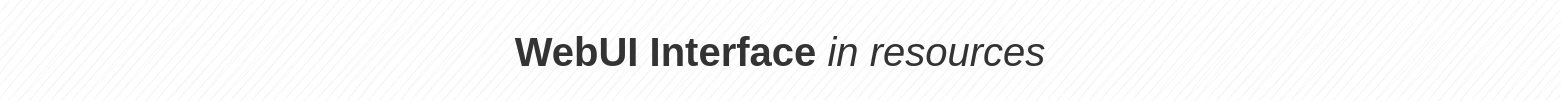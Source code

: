 <mxfile version="13.3.9" type="device" pages="5"><diagram id="4nRjLxloyZ9MfTbzCW0L" name="webui_in_resources"><mxGraphModel dx="1086" dy="806" grid="1" gridSize="10" guides="1" tooltips="1" connect="1" arrows="1" fold="1" page="1" pageScale="1" pageWidth="827" pageHeight="1169" math="0" shadow="0"><root><mxCell id="0"/><mxCell id="1" parent="0"/><mxCell id="B3r3J0VxVgQ-cNWIJyoh-1" value="WebUI Interface &lt;i style=&quot;font-weight: normal&quot;&gt;in resources&lt;/i&gt;" style="text;html=1;fillColor=#f5f5f5;align=center;verticalAlign=middle;whiteSpace=wrap;rounded=0;fontSize=20;fontStyle=1;labelBackgroundColor=none;fontColor=#333333;sketch=1;shadow=0;glass=0;" parent="1" vertex="1"><mxGeometry x="20" y="10" width="780" height="50" as="geometry"/></mxCell></root></mxGraphModel></diagram><diagram id="kAIQjrFNoBAgNopgafF_" name="webui_in_components"><mxGraphModel dx="899" dy="792" grid="1" gridSize="10" guides="1" tooltips="1" connect="1" arrows="1" fold="1" page="1" pageScale="1" pageWidth="827" pageHeight="1169" math="0" shadow="0">&#xa;            <root>&#xa;                <mxCell id="29JE1mhx3tKJ1HZv6V10-0"/>&#xa;                <mxCell id="29JE1mhx3tKJ1HZv6V10-1" parent="29JE1mhx3tKJ1HZv6V10-0"/>&#xa;                <mxCell id="UGBGGCEFpDUZiLgADdbs-0" value="WebUI Interface &lt;i style=&quot;font-weight: normal&quot;&gt;in components&lt;/i&gt;" style="text;html=1;strokeColor=none;fillColor=none;align=center;verticalAlign=middle;whiteSpace=wrap;rounded=0;fontSize=20;fontStyle=1" parent="29JE1mhx3tKJ1HZv6V10-1" vertex="1">&#xa;                    <mxGeometry x="40" y="10" width="750" height="50" as="geometry"/>&#xa;                </mxCell>&#xa;            </root>&#xa;        </mxGraphModel></diagram><diagram id="-9w65WRT-HsM-z4RlHiz" name="class graph"><mxGraphModel dx="1422" dy="822" grid="1" gridSize="10" guides="1" tooltips="1" connect="1" arrows="1" fold="1" page="1" pageScale="1" pageWidth="1169" pageHeight="827" math="0" shadow="0"><root><mxCell id="Y-tCTsjbE8HPhouCW1nm-0"/><mxCell id="Y-tCTsjbE8HPhouCW1nm-1" parent="Y-tCTsjbE8HPhouCW1nm-0"/><mxCell id="nZTfDq0GYDCLSjiUCLKJ-19" value="" style="endArrow=diamondThin;endFill=0;endSize=24;html=1;" parent="Y-tCTsjbE8HPhouCW1nm-1" source="Y-tCTsjbE8HPhouCW1nm-15" target="Y-tCTsjbE8HPhouCW1nm-2" edge="1"><mxGeometry width="160" relative="1" as="geometry"><mxPoint x="820" y="369" as="sourcePoint"/><mxPoint x="503" y="369" as="targetPoint"/></mxGeometry></mxCell><mxCell id="nZTfDq0GYDCLSjiUCLKJ-21" value="" style="endArrow=diamondThin;endFill=1;endSize=24;html=1;" parent="Y-tCTsjbE8HPhouCW1nm-1" source="Y-tCTsjbE8HPhouCW1nm-6" target="Y-tCTsjbE8HPhouCW1nm-2" edge="1"><mxGeometry width="160" relative="1" as="geometry"><mxPoint x="292" y="371" as="sourcePoint"/><mxPoint x="660" y="420" as="targetPoint"/></mxGeometry></mxCell><mxCell id="nZTfDq0GYDCLSjiUCLKJ-22" value="" style="endArrow=block;dashed=1;endFill=0;endSize=12;html=1;" parent="Y-tCTsjbE8HPhouCW1nm-1" source="Y-tCTsjbE8HPhouCW1nm-19" target="Y-tCTsjbE8HPhouCW1nm-2" edge="1"><mxGeometry width="160" relative="1" as="geometry"><mxPoint x="660" y="332" as="sourcePoint"/><mxPoint x="500" y="332" as="targetPoint"/></mxGeometry></mxCell><mxCell id="Y-tCTsjbE8HPhouCW1nm-6" value="WebUIController" style="swimlane;fontStyle=1;align=center;verticalAlign=bottom;childLayout=stackLayout;horizontal=1;startSize=26;horizontalStack=0;resizeParent=1;resizeParentMax=0;resizeLast=0;collapsible=1;marginBottom=0;rounded=0;shadow=0;glass=0;labelBackgroundColor=none;sketch=1;fontSize=20;" parent="Y-tCTsjbE8HPhouCW1nm-1" vertex="1"><mxGeometry x="140" y="371" width="240" height="86" as="geometry"><mxRectangle x="120" y="270" width="190" height="30" as="alternateBounds"/></mxGeometry></mxCell><mxCell id="Y-tCTsjbE8HPhouCW1nm-7" value="+ field: type" style="text;strokeColor=none;fillColor=none;align=left;verticalAlign=top;spacingLeft=4;spacingRight=4;overflow=hidden;rotatable=0;points=[[0,0.5],[1,0.5]];portConstraint=eastwest;" parent="Y-tCTsjbE8HPhouCW1nm-6" vertex="1"><mxGeometry y="26" width="240" height="26" as="geometry"/></mxCell><mxCell id="Y-tCTsjbE8HPhouCW1nm-8" value="" style="line;strokeWidth=1;fillColor=none;align=left;verticalAlign=middle;spacingTop=-1;spacingLeft=3;spacingRight=3;rotatable=0;labelPosition=right;points=[];portConstraint=eastwest;" parent="Y-tCTsjbE8HPhouCW1nm-6" vertex="1"><mxGeometry y="52" width="240" height="8" as="geometry"/></mxCell><mxCell id="Y-tCTsjbE8HPhouCW1nm-9" value="+ method(type): type" style="text;strokeColor=none;fillColor=none;align=left;verticalAlign=top;spacingLeft=4;spacingRight=4;overflow=hidden;rotatable=0;points=[[0,0.5],[1,0.5]];portConstraint=eastwest;" parent="Y-tCTsjbE8HPhouCW1nm-6" vertex="1"><mxGeometry y="60" width="240" height="26" as="geometry"/></mxCell><mxCell id="Y-tCTsjbE8HPhouCW1nm-15" value="WebUIMessageHandler" style="swimlane;fontStyle=1;align=center;verticalAlign=bottom;childLayout=stackLayout;horizontal=1;startSize=26;horizontalStack=0;resizeParent=1;resizeParentMax=0;resizeLast=0;collapsible=1;marginBottom=0;rounded=0;shadow=0;glass=0;labelBackgroundColor=none;sketch=1;fontSize=20;" parent="Y-tCTsjbE8HPhouCW1nm-1" vertex="1"><mxGeometry x="780" y="370" width="290" height="86" as="geometry"/></mxCell><mxCell id="Y-tCTsjbE8HPhouCW1nm-16" value="+ field: type" style="text;strokeColor=none;fillColor=none;align=left;verticalAlign=top;spacingLeft=4;spacingRight=4;overflow=hidden;rotatable=0;points=[[0,0.5],[1,0.5]];portConstraint=eastwest;" parent="Y-tCTsjbE8HPhouCW1nm-15" vertex="1"><mxGeometry y="26" width="290" height="26" as="geometry"/></mxCell><mxCell id="Y-tCTsjbE8HPhouCW1nm-17" value="" style="line;strokeWidth=1;fillColor=none;align=left;verticalAlign=middle;spacingTop=-1;spacingLeft=3;spacingRight=3;rotatable=0;labelPosition=right;points=[];portConstraint=eastwest;" parent="Y-tCTsjbE8HPhouCW1nm-15" vertex="1"><mxGeometry y="52" width="290" height="8" as="geometry"/></mxCell><mxCell id="Y-tCTsjbE8HPhouCW1nm-18" value="+ method(type): type" style="text;strokeColor=none;fillColor=none;align=left;verticalAlign=top;spacingLeft=4;spacingRight=4;overflow=hidden;rotatable=0;points=[[0,0.5],[1,0.5]];portConstraint=eastwest;" parent="Y-tCTsjbE8HPhouCW1nm-15" vertex="1"><mxGeometry y="60" width="290" height="26" as="geometry"/></mxCell><mxCell id="nZTfDq0GYDCLSjiUCLKJ-39" value="" style="endArrow=block;dashed=1;endFill=0;endSize=12;html=1;fontSize=20;exitX=0.5;exitY=0;exitDx=0;exitDy=0;" parent="Y-tCTsjbE8HPhouCW1nm-1" source="nZTfDq0GYDCLSjiUCLKJ-31" target="Y-tCTsjbE8HPhouCW1nm-6" edge="1"><mxGeometry width="160" relative="1" as="geometry"><mxPoint x="500" y="660" as="sourcePoint"/><mxPoint x="660" y="660" as="targetPoint"/></mxGeometry></mxCell><mxCell id="nZTfDq0GYDCLSjiUCLKJ-31" value="FXNavigationUI" style="swimlane;fontStyle=1;align=center;verticalAlign=bottom;childLayout=stackLayout;horizontal=1;startSize=26;horizontalStack=0;resizeParent=1;resizeParentMax=0;resizeLast=0;collapsible=1;marginBottom=0;rounded=0;shadow=0;glass=0;labelBackgroundColor=none;sketch=1;fontSize=20;" parent="Y-tCTsjbE8HPhouCW1nm-1" vertex="1"><mxGeometry x="140" y="620" width="240" height="86" as="geometry"><mxRectangle x="120" y="270" width="190" height="30" as="alternateBounds"/></mxGeometry></mxCell><mxCell id="nZTfDq0GYDCLSjiUCLKJ-32" value="+ field: type" style="text;strokeColor=none;fillColor=none;align=left;verticalAlign=top;spacingLeft=4;spacingRight=4;overflow=hidden;rotatable=0;points=[[0,0.5],[1,0.5]];portConstraint=eastwest;" parent="nZTfDq0GYDCLSjiUCLKJ-31" vertex="1"><mxGeometry y="26" width="240" height="26" as="geometry"/></mxCell><mxCell id="nZTfDq0GYDCLSjiUCLKJ-33" value="" style="line;strokeWidth=1;fillColor=none;align=left;verticalAlign=middle;spacingTop=-1;spacingLeft=3;spacingRight=3;rotatable=0;labelPosition=right;points=[];portConstraint=eastwest;" parent="nZTfDq0GYDCLSjiUCLKJ-31" vertex="1"><mxGeometry y="52" width="240" height="8" as="geometry"/></mxCell><mxCell id="nZTfDq0GYDCLSjiUCLKJ-34" value="+ method(type): type" style="text;strokeColor=none;fillColor=none;align=left;verticalAlign=top;spacingLeft=4;spacingRight=4;overflow=hidden;rotatable=0;points=[[0,0.5],[1,0.5]];portConstraint=eastwest;" parent="nZTfDq0GYDCLSjiUCLKJ-31" vertex="1"><mxGeometry y="60" width="240" height="26" as="geometry"/></mxCell><mxCell id="nZTfDq0GYDCLSjiUCLKJ-40" value="" style="endArrow=block;dashed=1;endFill=0;endSize=12;html=1;fontSize=20;exitX=0.5;exitY=0;exitDx=0;exitDy=0;" parent="Y-tCTsjbE8HPhouCW1nm-1" source="nZTfDq0GYDCLSjiUCLKJ-35" target="Y-tCTsjbE8HPhouCW1nm-15" edge="1"><mxGeometry width="160" relative="1" as="geometry"><mxPoint x="500" y="660" as="sourcePoint"/><mxPoint x="660" y="660" as="targetPoint"/></mxGeometry></mxCell><mxCell id="nZTfDq0GYDCLSjiUCLKJ-35" value="FXNavigationUIHandler" style="swimlane;fontStyle=1;align=center;verticalAlign=bottom;childLayout=stackLayout;horizontal=1;startSize=26;horizontalStack=0;resizeParent=1;resizeParentMax=0;resizeLast=0;collapsible=1;marginBottom=0;rounded=0;shadow=0;glass=0;labelBackgroundColor=none;sketch=1;fontSize=20;" parent="Y-tCTsjbE8HPhouCW1nm-1" vertex="1"><mxGeometry x="780" y="620" width="290" height="86" as="geometry"/></mxCell><mxCell id="nZTfDq0GYDCLSjiUCLKJ-36" value="+ field: type" style="text;strokeColor=none;fillColor=none;align=left;verticalAlign=top;spacingLeft=4;spacingRight=4;overflow=hidden;rotatable=0;points=[[0,0.5],[1,0.5]];portConstraint=eastwest;" parent="nZTfDq0GYDCLSjiUCLKJ-35" vertex="1"><mxGeometry y="26" width="290" height="26" as="geometry"/></mxCell><mxCell id="nZTfDq0GYDCLSjiUCLKJ-37" value="" style="line;strokeWidth=1;fillColor=none;align=left;verticalAlign=middle;spacingTop=-1;spacingLeft=3;spacingRight=3;rotatable=0;labelPosition=right;points=[];portConstraint=eastwest;" parent="nZTfDq0GYDCLSjiUCLKJ-35" vertex="1"><mxGeometry y="52" width="290" height="8" as="geometry"/></mxCell><mxCell id="nZTfDq0GYDCLSjiUCLKJ-38" value="+ method(type): type" style="text;strokeColor=none;fillColor=none;align=left;verticalAlign=top;spacingLeft=4;spacingRight=4;overflow=hidden;rotatable=0;points=[[0,0.5],[1,0.5]];portConstraint=eastwest;" parent="nZTfDq0GYDCLSjiUCLKJ-35" vertex="1"><mxGeometry y="60" width="290" height="26" as="geometry"/></mxCell><mxCell id="nZTfDq0GYDCLSjiUCLKJ-45" value="" style="endArrow=block;dashed=1;endFill=0;endSize=12;html=1;fontSize=20;entryX=1;entryY=0.5;entryDx=0;entryDy=0;" parent="Y-tCTsjbE8HPhouCW1nm-1" source="nZTfDq0GYDCLSjiUCLKJ-23" edge="1" target="nZTfDq0GYDCLSjiUCLKJ-42"><mxGeometry width="160" relative="1" as="geometry"><mxPoint x="530" y="150" as="sourcePoint"/><mxPoint x="551" y="116" as="targetPoint"/></mxGeometry></mxCell><mxCell id="Y-tCTsjbE8HPhouCW1nm-19" value="WebUIImpl" style="swimlane;fontStyle=1;align=center;verticalAlign=bottom;childLayout=stackLayout;horizontal=1;startSize=26;horizontalStack=0;resizeParent=1;resizeParentMax=0;resizeLast=0;collapsible=1;marginBottom=0;rounded=0;shadow=0;glass=0;labelBackgroundColor=none;sketch=1;fontSize=20;" parent="Y-tCTsjbE8HPhouCW1nm-1" vertex="1"><mxGeometry x="505" y="500" width="160" height="86" as="geometry"/></mxCell><mxCell id="Y-tCTsjbE8HPhouCW1nm-20" value="+ field: type" style="text;strokeColor=none;fillColor=none;align=left;verticalAlign=top;spacingLeft=4;spacingRight=4;overflow=hidden;rotatable=0;points=[[0,0.5],[1,0.5]];portConstraint=eastwest;" parent="Y-tCTsjbE8HPhouCW1nm-19" vertex="1"><mxGeometry y="26" width="160" height="26" as="geometry"/></mxCell><mxCell id="Y-tCTsjbE8HPhouCW1nm-21" value="" style="line;strokeWidth=1;fillColor=none;align=left;verticalAlign=middle;spacingTop=-1;spacingLeft=3;spacingRight=3;rotatable=0;labelPosition=right;points=[];portConstraint=eastwest;" parent="Y-tCTsjbE8HPhouCW1nm-19" vertex="1"><mxGeometry y="52" width="160" height="8" as="geometry"/></mxCell><mxCell id="Y-tCTsjbE8HPhouCW1nm-22" value="+ method(type): type" style="text;strokeColor=none;fillColor=none;align=left;verticalAlign=top;spacingLeft=4;spacingRight=4;overflow=hidden;rotatable=0;points=[[0,0.5],[1,0.5]];portConstraint=eastwest;" parent="Y-tCTsjbE8HPhouCW1nm-19" vertex="1"><mxGeometry y="60" width="160" height="26" as="geometry"/></mxCell><mxCell id="Y-tCTsjbE8HPhouCW1nm-2" value="WebUI" style="swimlane;fontStyle=1;align=center;verticalAlign=bottom;childLayout=stackLayout;horizontal=1;startSize=26;horizontalStack=0;resizeParent=1;resizeParentMax=0;resizeLast=0;collapsible=1;marginBottom=0;rounded=0;shadow=0;glass=0;labelBackgroundColor=none;sketch=1;fontSize=20;" parent="Y-tCTsjbE8HPhouCW1nm-1" vertex="1"><mxGeometry x="505" y="330" width="160" height="112" as="geometry"/></mxCell><mxCell id="Y-tCTsjbE8HPhouCW1nm-3" value="+ field: type" style="text;strokeColor=none;fillColor=none;align=left;verticalAlign=top;spacingLeft=4;spacingRight=4;overflow=hidden;rotatable=0;points=[[0,0.5],[1,0.5]];portConstraint=eastwest;" parent="Y-tCTsjbE8HPhouCW1nm-2" vertex="1"><mxGeometry y="26" width="160" height="26" as="geometry"/></mxCell><mxCell id="Y-tCTsjbE8HPhouCW1nm-4" value="" style="line;strokeWidth=1;fillColor=none;align=left;verticalAlign=middle;spacingTop=-1;spacingLeft=3;spacingRight=3;rotatable=0;labelPosition=right;points=[];portConstraint=eastwest;" parent="Y-tCTsjbE8HPhouCW1nm-2" vertex="1"><mxGeometry y="52" width="160" height="8" as="geometry"/></mxCell><mxCell id="Y-tCTsjbE8HPhouCW1nm-5" value="+ method(type): type" style="text;strokeColor=none;fillColor=none;align=left;verticalAlign=top;spacingLeft=4;spacingRight=4;overflow=hidden;rotatable=0;points=[[0,0.5],[1,0.5]];portConstraint=eastwest;" parent="Y-tCTsjbE8HPhouCW1nm-2" vertex="1"><mxGeometry y="60" width="160" height="26" as="geometry"/></mxCell><mxCell id="Y-tCTsjbE8HPhouCW1nm-23" value="+ method(type): type" style="text;strokeColor=none;fillColor=none;align=left;verticalAlign=top;spacingLeft=4;spacingRight=4;overflow=hidden;rotatable=0;points=[[0,0.5],[1,0.5]];portConstraint=eastwest;" parent="Y-tCTsjbE8HPhouCW1nm-2" vertex="1"><mxGeometry y="86" width="160" height="26" as="geometry"/></mxCell><mxCell id="nZTfDq0GYDCLSjiUCLKJ-23" value="ChromeWebUIControllerFactory" style="swimlane;fontStyle=1;align=center;verticalAlign=bottom;childLayout=stackLayout;horizontal=1;startSize=26;horizontalStack=0;resizeParent=1;resizeParentMax=0;resizeLast=0;collapsible=1;marginBottom=0;rounded=0;shadow=0;glass=0;sketch=1;fontSize=20;" parent="Y-tCTsjbE8HPhouCW1nm-1" vertex="1"><mxGeometry x="660" y="46" width="340" height="86" as="geometry"/></mxCell><mxCell id="nZTfDq0GYDCLSjiUCLKJ-24" value="+ field: type" style="text;strokeColor=none;fillColor=none;align=left;verticalAlign=top;spacingLeft=4;spacingRight=4;overflow=hidden;rotatable=0;points=[[0,0.5],[1,0.5]];portConstraint=eastwest;" parent="nZTfDq0GYDCLSjiUCLKJ-23" vertex="1"><mxGeometry y="26" width="340" height="26" as="geometry"/></mxCell><mxCell id="nZTfDq0GYDCLSjiUCLKJ-25" value="" style="line;strokeWidth=1;fillColor=none;align=left;verticalAlign=middle;spacingTop=-1;spacingLeft=3;spacingRight=3;rotatable=0;labelPosition=right;points=[];portConstraint=eastwest;" parent="nZTfDq0GYDCLSjiUCLKJ-23" vertex="1"><mxGeometry y="52" width="340" height="8" as="geometry"/></mxCell><mxCell id="nZTfDq0GYDCLSjiUCLKJ-26" value="+ method(type): type" style="text;strokeColor=none;fillColor=none;align=left;verticalAlign=top;spacingLeft=4;spacingRight=4;overflow=hidden;rotatable=0;points=[[0,0.5],[1,0.5]];portConstraint=eastwest;" parent="nZTfDq0GYDCLSjiUCLKJ-23" vertex="1"><mxGeometry y="60" width="340" height="26" as="geometry"/></mxCell><mxCell id="nZTfDq0GYDCLSjiUCLKJ-41" value="WebUIControllerFactory" style="swimlane;fontStyle=1;align=center;verticalAlign=bottom;childLayout=stackLayout;horizontal=1;startSize=26;horizontalStack=0;resizeParent=1;resizeParentMax=0;resizeLast=0;collapsible=1;marginBottom=0;rounded=0;shadow=0;glass=0;sketch=1;fontSize=20;" parent="Y-tCTsjbE8HPhouCW1nm-1" vertex="1"><mxGeometry x="165" y="46" width="340" height="86" as="geometry"/></mxCell><mxCell id="nZTfDq0GYDCLSjiUCLKJ-42" value="+ field: type" style="text;strokeColor=none;fillColor=none;align=left;verticalAlign=top;spacingLeft=4;spacingRight=4;overflow=hidden;rotatable=0;points=[[0,0.5],[1,0.5]];portConstraint=eastwest;" parent="nZTfDq0GYDCLSjiUCLKJ-41" vertex="1"><mxGeometry y="26" width="340" height="26" as="geometry"/></mxCell><mxCell id="nZTfDq0GYDCLSjiUCLKJ-43" value="" style="line;strokeWidth=1;fillColor=none;align=left;verticalAlign=middle;spacingTop=-1;spacingLeft=3;spacingRight=3;rotatable=0;labelPosition=right;points=[];portConstraint=eastwest;" parent="nZTfDq0GYDCLSjiUCLKJ-41" vertex="1"><mxGeometry y="52" width="340" height="8" as="geometry"/></mxCell><mxCell id="nZTfDq0GYDCLSjiUCLKJ-44" value="+ method(type): type" style="text;strokeColor=none;fillColor=none;align=left;verticalAlign=top;spacingLeft=4;spacingRight=4;overflow=hidden;rotatable=0;points=[[0,0.5],[1,0.5]];portConstraint=eastwest;" parent="nZTfDq0GYDCLSjiUCLKJ-41" vertex="1"><mxGeometry y="60" width="340" height="26" as="geometry"/></mxCell><mxCell id="Y-tCTsjbE8HPhouCW1nm-11" value="WebUIDataSource" style="swimlane;fontStyle=1;align=center;verticalAlign=bottom;childLayout=stackLayout;horizontal=1;startSize=26;horizontalStack=0;resizeParent=1;resizeParentMax=0;resizeLast=0;collapsible=1;marginBottom=0;rounded=0;shadow=0;glass=0;labelBackgroundColor=none;sketch=1;fontSize=20;" parent="Y-tCTsjbE8HPhouCW1nm-1" vertex="1"><mxGeometry x="465" y="640" width="240" height="86" as="geometry"/></mxCell><mxCell id="Y-tCTsjbE8HPhouCW1nm-12" value="+ field: type" style="text;strokeColor=none;fillColor=none;align=left;verticalAlign=top;spacingLeft=4;spacingRight=4;overflow=hidden;rotatable=0;points=[[0,0.5],[1,0.5]];portConstraint=eastwest;" parent="Y-tCTsjbE8HPhouCW1nm-11" vertex="1"><mxGeometry y="26" width="240" height="26" as="geometry"/></mxCell><mxCell id="Y-tCTsjbE8HPhouCW1nm-13" value="" style="line;strokeWidth=1;fillColor=none;align=left;verticalAlign=middle;spacingTop=-1;spacingLeft=3;spacingRight=3;rotatable=0;labelPosition=right;points=[];portConstraint=eastwest;" parent="Y-tCTsjbE8HPhouCW1nm-11" vertex="1"><mxGeometry y="52" width="240" height="8" as="geometry"/></mxCell><mxCell id="Y-tCTsjbE8HPhouCW1nm-14" value="+ method(type): type" style="text;strokeColor=none;fillColor=none;align=left;verticalAlign=top;spacingLeft=4;spacingRight=4;overflow=hidden;rotatable=0;points=[[0,0.5],[1,0.5]];portConstraint=eastwest;" parent="Y-tCTsjbE8HPhouCW1nm-11" vertex="1"><mxGeometry y="60" width="240" height="26" as="geometry"/></mxCell></root></mxGraphModel></diagram><diagram id="ZmiV7UV2YO0UjCF0gfqX" name="CreateWebUI"><mxGraphModel dx="1673" dy="967" grid="1" gridSize="10" guides="1" tooltips="1" connect="1" arrows="1" fold="1" page="1" pageScale="1" pageWidth="1169" pageHeight="827" math="0" shadow="0"><root><mxCell id="IvCZDhnOndQdgD79yser-0"/><mxCell id="IvCZDhnOndQdgD79yser-1" parent="IvCZDhnOndQdgD79yser-0"/><mxCell id="IvCZDhnOndQdgD79yser-2" value="RenderFrameHostManager" style="shape=umlLifeline;perimeter=lifelinePerimeter;whiteSpace=wrap;html=1;container=1;collapsible=0;recursiveResize=0;outlineConnect=0;fontStyle=1;verticalAlign=middle;fontSize=13;" vertex="1" parent="IvCZDhnOndQdgD79yser-1"><mxGeometry x="10" y="20" width="190" height="750" as="geometry"/></mxCell><mxCell id="IvCZDhnOndQdgD79yser-3" value="WebContentImpl" style="shape=umlLifeline;perimeter=lifelinePerimeter;whiteSpace=wrap;html=1;container=1;collapsible=0;recursiveResize=0;outlineConnect=0;fontStyle=1;verticalAlign=middle;fontSize=13;" vertex="1" parent="IvCZDhnOndQdgD79yser-1"><mxGeometry x="222" y="20" width="118" height="750" as="geometry"/></mxCell><mxCell id="IvCZDhnOndQdgD79yser-4" value="WebUIImpl" style="shape=umlLifeline;perimeter=lifelinePerimeter;whiteSpace=wrap;html=1;container=1;collapsible=0;recursiveResize=0;outlineConnect=0;fontStyle=1;verticalAlign=middle;fontSize=13;" vertex="1" parent="IvCZDhnOndQdgD79yser-1"><mxGeometry x="382" y="20" width="100" height="750" as="geometry"/></mxCell><mxCell id="IvCZDhnOndQdgD79yser-312" value="WebUIController" style="shape=umlLifeline;perimeter=lifelinePerimeter;whiteSpace=wrap;html=1;container=1;collapsible=0;recursiveResize=0;outlineConnect=0;fontStyle=1;verticalAlign=middle;fontSize=13;" vertex="1" parent="IvCZDhnOndQdgD79yser-1"><mxGeometry x="730" y="20" width="120" height="750" as="geometry"/></mxCell><mxCell id="IvCZDhnOndQdgD79yser-313" value="WebUIMessageHandler" style="shape=umlLifeline;perimeter=lifelinePerimeter;whiteSpace=wrap;html=1;container=1;collapsible=0;recursiveResize=0;outlineConnect=0;fontStyle=1;verticalAlign=middle;fontSize=13;" vertex="1" parent="IvCZDhnOndQdgD79yser-1"><mxGeometry x="860" y="20" width="160" height="750" as="geometry"/></mxCell><mxCell id="IvCZDhnOndQdgD79yser-314" value="WebUIDataSource" style="shape=umlLifeline;perimeter=lifelinePerimeter;whiteSpace=wrap;html=1;container=1;collapsible=0;recursiveResize=0;outlineConnect=0;fontStyle=1;verticalAlign=middle;fontSize=13;" vertex="1" parent="IvCZDhnOndQdgD79yser-1"><mxGeometry x="1027" y="20" width="132" height="750" as="geometry"/></mxCell><mxCell id="IvCZDhnOndQdgD79yser-315" value="&lt;span style=&quot;font-size: 13px; font-weight: 700;&quot;&gt;ChromeWebUIControllerFactory&lt;/span&gt;" style="shape=umlLifeline;perimeter=lifelinePerimeter;whiteSpace=wrap;html=1;container=1;collapsible=0;recursiveResize=0;outlineConnect=0;fontStyle=1;verticalAlign=middle;fontSize=13;" vertex="1" parent="IvCZDhnOndQdgD79yser-1"><mxGeometry x="513" y="20" width="210" height="750" as="geometry"/></mxCell></root></mxGraphModel></diagram><diagram id="VisUeib0QYY8DFJMTPHu" name="LoadWebUI"><mxGraphModel dx="1422" dy="822" grid="1" gridSize="10" guides="1" tooltips="1" connect="1" arrows="1" fold="1" page="1" pageScale="1" pageWidth="1169" pageHeight="827" math="0" shadow="0"><root><mxCell id="W6PpiQXsmyadUuAd6oTp-0"/><mxCell id="W6PpiQXsmyadUuAd6oTp-1" parent="W6PpiQXsmyadUuAd6oTp-0"/></root></mxGraphModel></diagram></mxfile>
